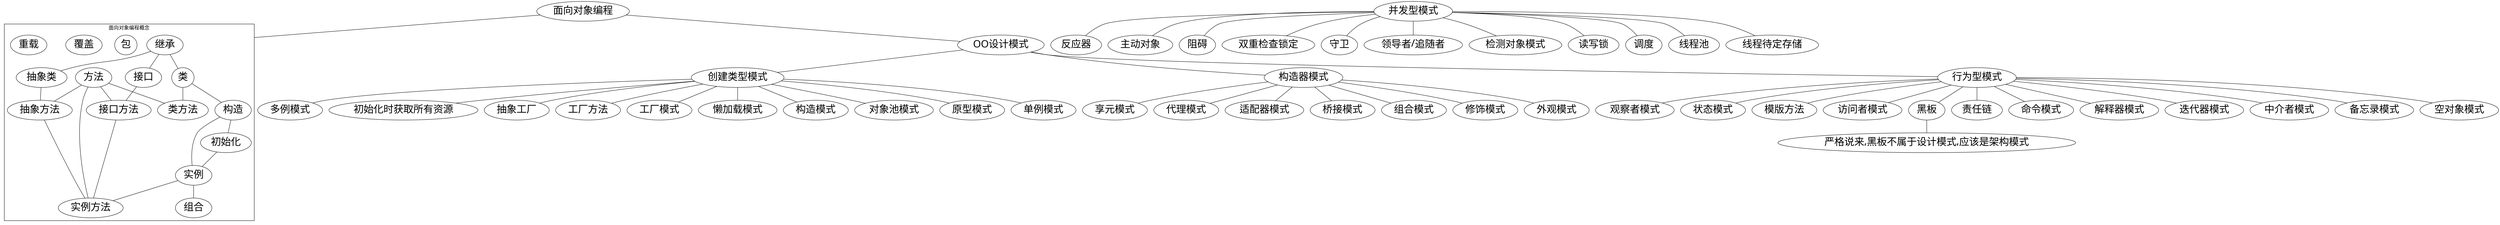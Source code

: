 graph design_pattern_knowlege_map {
  node [fontname="Verdana", fontsize= 28, size="30,30"];
  compound=true; 
  subgraph cluster_oo{
    类,实例,方法,继承,接口,抽象类,包,覆盖,重载,构造,初始化;
    方法 -- 类方法,实例方法, 抽象方法, 接口方法; 
    继承 -- 类, 接口, 抽象类;
    接口 -- 接口方法;
    抽象类 -- 抽象方法;
    实例 -- 组合;
    类 -- 类方法;
    构造 -- 初始化 -- 实例;
    类 -- 构造 -- 实例;
    实例 -- 实例方法;
    接口方法, 抽象方法 -- 实例方法;
    label = "面向对象编程概念";
  }
  面向对象编程 -- 继承[lhead=cluster_oo];
  面向对象编程 -- OO设计模式;
  OO设计模式 -- 创建类型模式 -- 抽象工厂, 工厂方法,工厂模式,懒加载模式,构造模式,对象池模式,原型模式,单例模式,多例模式,初始化时获取所有资源;
  OO设计模式 -- 构造器模式 -- 适配器模式, 桥接模式,组合模式, 修饰模式,外观模式,享元模式,代理模式;
  OO设计模式 -- 行为型模式 -- 黑板 -- "严格说来,黑板不属于设计模式,应该是架构模式"
  行为型模式 -- 责任链,命令模式, 解释器模式, 迭代器模式, 中介者模式, 备忘录模式, 空对象模式, 观察者模式, 状态模式, 模版方法, 访问者模式;
  并发型模式 -- 主动对象, 阻碍, 双重检查锁定, 守卫, "领导者/追随者", 检测对象模式, 读写锁, 调度, 线程池, 线程待定存储, 反应器; 
} 